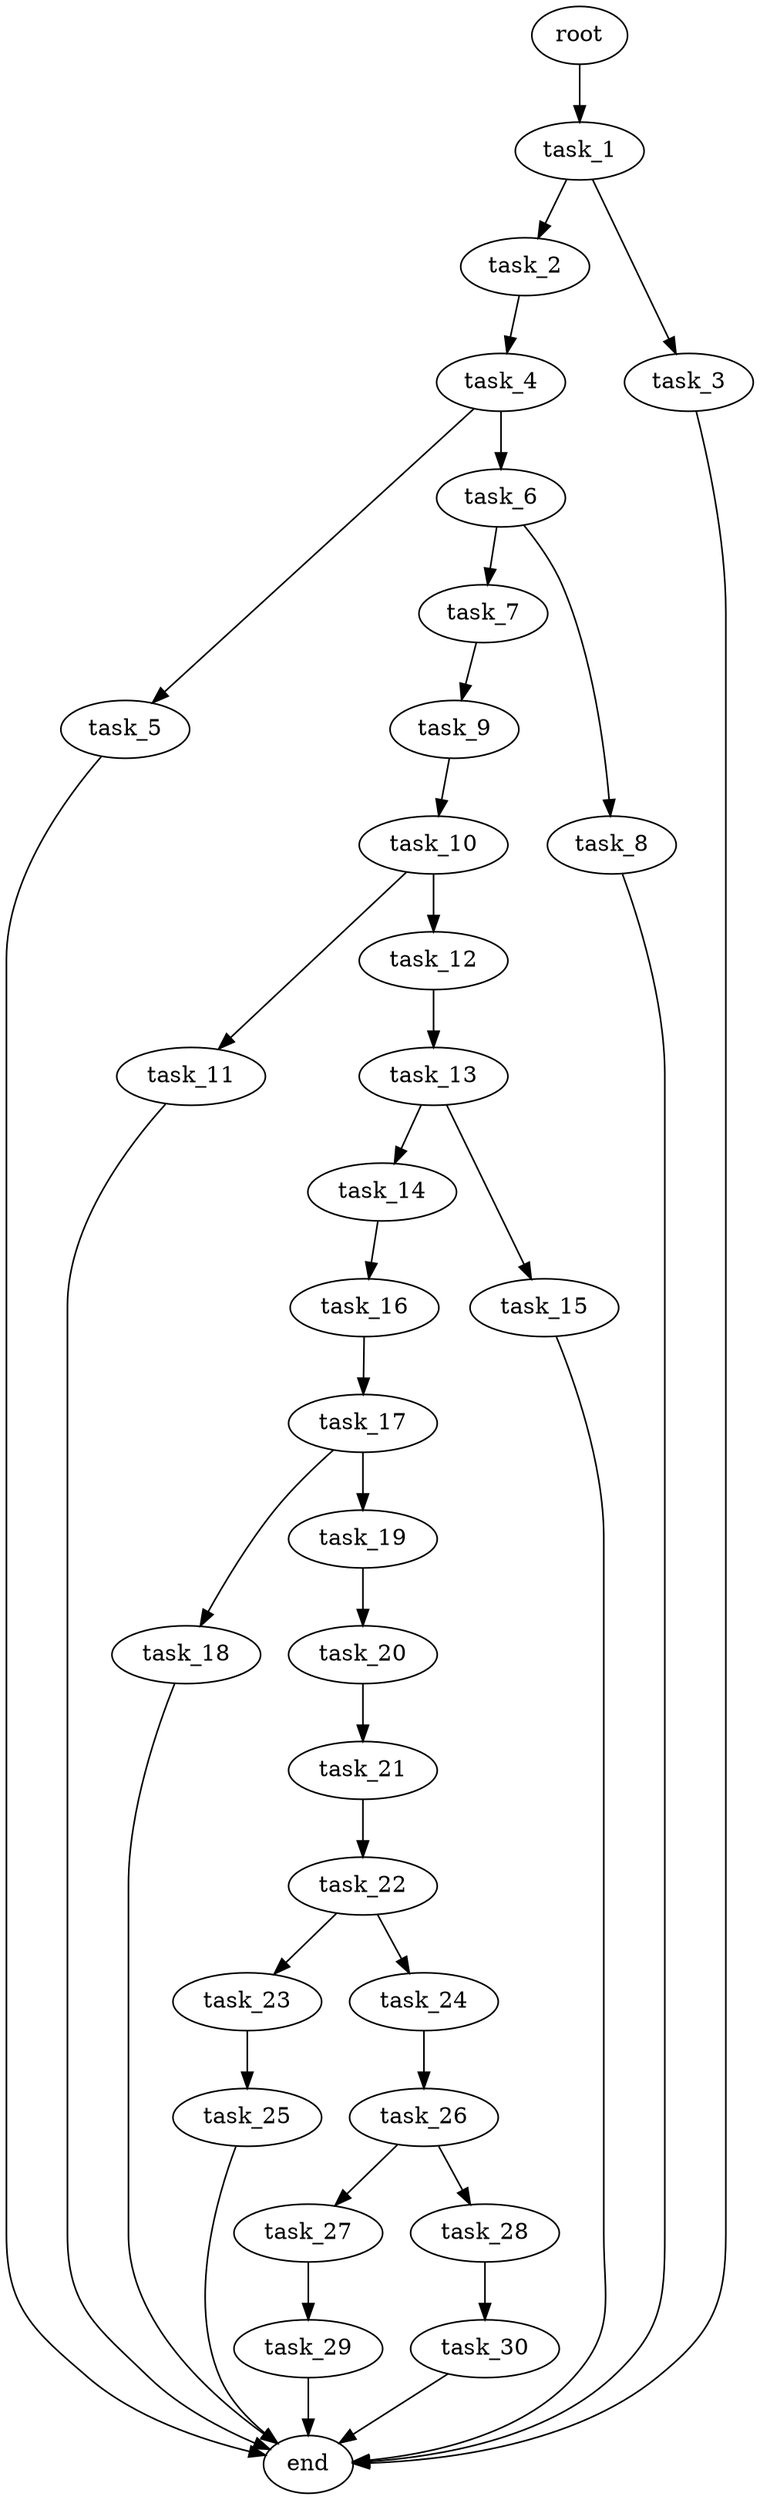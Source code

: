 digraph G {
  root [size="0.000000e+00"];
  task_1 [size="8.570440e+08"];
  task_2 [size="7.201027e+09"];
  task_3 [size="4.886290e+09"];
  task_4 [size="7.581888e+09"];
  task_5 [size="6.906403e+09"];
  task_6 [size="6.459383e+09"];
  task_7 [size="4.908723e+09"];
  task_8 [size="7.929536e+09"];
  task_9 [size="9.314405e+08"];
  task_10 [size="2.216742e+09"];
  task_11 [size="6.918180e+09"];
  task_12 [size="3.062754e+09"];
  task_13 [size="5.815974e+09"];
  task_14 [size="4.733132e+09"];
  task_15 [size="5.309688e+09"];
  task_16 [size="4.255613e+09"];
  task_17 [size="7.459608e+09"];
  task_18 [size="3.308582e+09"];
  task_19 [size="7.028847e+09"];
  task_20 [size="2.709893e+09"];
  task_21 [size="2.514785e+09"];
  task_22 [size="1.207438e+09"];
  task_23 [size="1.926650e+09"];
  task_24 [size="1.196428e+09"];
  task_25 [size="5.359104e+09"];
  task_26 [size="7.622134e+09"];
  task_27 [size="1.852313e+09"];
  task_28 [size="2.164630e+09"];
  task_29 [size="4.842502e+09"];
  task_30 [size="7.246125e+09"];
  end [size="0.000000e+00"];

  root -> task_1 [size="1.000000e-12"];
  task_1 -> task_2 [size="7.201027e+08"];
  task_1 -> task_3 [size="4.886290e+08"];
  task_2 -> task_4 [size="7.581888e+08"];
  task_3 -> end [size="1.000000e-12"];
  task_4 -> task_5 [size="6.906403e+08"];
  task_4 -> task_6 [size="6.459383e+08"];
  task_5 -> end [size="1.000000e-12"];
  task_6 -> task_7 [size="4.908723e+08"];
  task_6 -> task_8 [size="7.929536e+08"];
  task_7 -> task_9 [size="9.314405e+07"];
  task_8 -> end [size="1.000000e-12"];
  task_9 -> task_10 [size="2.216742e+08"];
  task_10 -> task_11 [size="6.918180e+08"];
  task_10 -> task_12 [size="3.062754e+08"];
  task_11 -> end [size="1.000000e-12"];
  task_12 -> task_13 [size="5.815974e+08"];
  task_13 -> task_14 [size="4.733132e+08"];
  task_13 -> task_15 [size="5.309688e+08"];
  task_14 -> task_16 [size="4.255613e+08"];
  task_15 -> end [size="1.000000e-12"];
  task_16 -> task_17 [size="7.459608e+08"];
  task_17 -> task_18 [size="3.308582e+08"];
  task_17 -> task_19 [size="7.028847e+08"];
  task_18 -> end [size="1.000000e-12"];
  task_19 -> task_20 [size="2.709893e+08"];
  task_20 -> task_21 [size="2.514785e+08"];
  task_21 -> task_22 [size="1.207438e+08"];
  task_22 -> task_23 [size="1.926650e+08"];
  task_22 -> task_24 [size="1.196428e+08"];
  task_23 -> task_25 [size="5.359104e+08"];
  task_24 -> task_26 [size="7.622134e+08"];
  task_25 -> end [size="1.000000e-12"];
  task_26 -> task_27 [size="1.852313e+08"];
  task_26 -> task_28 [size="2.164630e+08"];
  task_27 -> task_29 [size="4.842502e+08"];
  task_28 -> task_30 [size="7.246125e+08"];
  task_29 -> end [size="1.000000e-12"];
  task_30 -> end [size="1.000000e-12"];
}
